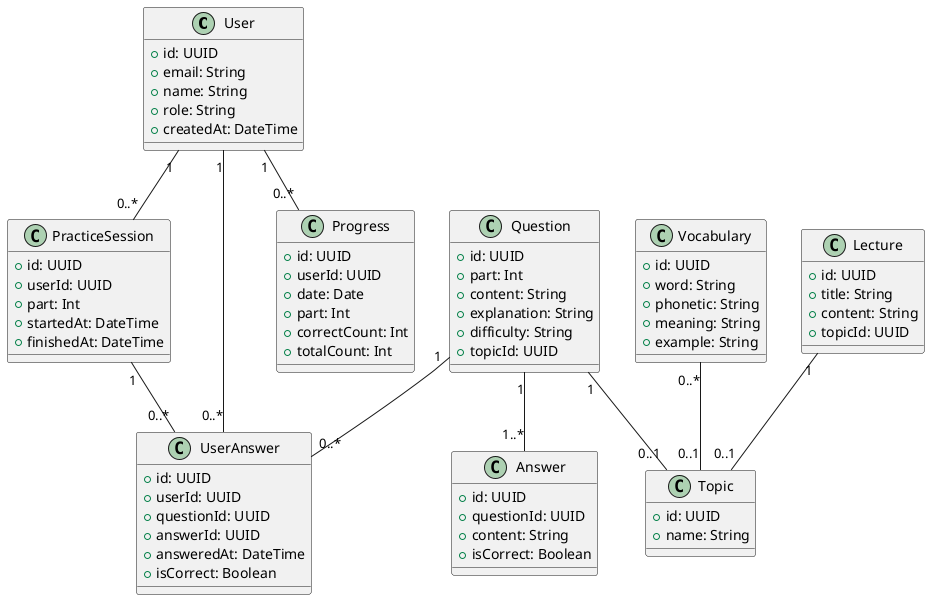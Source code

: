 @startuml
class User {
  +id: UUID
  +email: String
  +name: String
  +role: String
  +createdAt: DateTime
}

class PracticeSession {
  +id: UUID
  +userId: UUID
  +part: Int
  +startedAt: DateTime
  +finishedAt: DateTime
}

class Question {
  +id: UUID
  +part: Int
  +content: String
  +explanation: String
  +difficulty: String
  +topicId: UUID
}

class Answer {
  +id: UUID
  +questionId: UUID
  +content: String
  +isCorrect: Boolean
}

class UserAnswer {
  +id: UUID
  +userId: UUID
  +questionId: UUID
  +answerId: UUID
  +answeredAt: DateTime
  +isCorrect: Boolean
}

class Vocabulary {
  +id: UUID
  +word: String
  +phonetic: String
  +meaning: String
  +example: String
}

class Lecture {
  +id: UUID
  +title: String
  +content: String
  +topicId: UUID
}

class Topic {
  +id: UUID
  +name: String
}

class Progress {
  +id: UUID
  +userId: UUID
  +date: Date
  +part: Int
  +correctCount: Int
  +totalCount: Int
}

User "1" -- "0..*" PracticeSession
User "1" -- "0..*" UserAnswer
User "1" -- "0..*" Progress
PracticeSession "1" -- "0..*" UserAnswer
Question "1" -- "1..*" Answer
Question "1" -- "0..*" UserAnswer
Question "1" -- "0..1" Topic
Lecture "1" -- "0..1" Topic
Vocabulary "0..*" -- "0..1" Topic

@enduml 